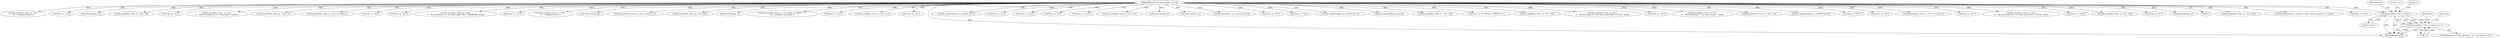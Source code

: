digraph "0_file_4a284c89d6ef11aca34da65da7d673050a5ea320_5@pointer" {
"1001002" [label="(Call,file_printf(ms, \"%s\", m->desc))"];
"1000102" [label="(MethodParameterIn,struct magic_set *ms)"];
"1001001" [label="(Call,file_printf(ms, \"%s\", m->desc) == -1)"];
"1001002" [label="(Call,file_printf(ms, \"%s\", m->desc))"];
"1001001" [label="(Call,file_printf(ms, \"%s\", m->desc) == -1)"];
"1000159" [label="(Call,file_printf(ms, F(ms, m, \"%s\"), buf))"];
"1001029" [label="(Call,file_magerror(ms, \"invalid m->type (%d) in mprint()\", m->type))"];
"1000177" [label="(Call,F(ms, m, \"%d\"))"];
"1000250" [label="(Call,file_printf(ms, F(ms, m, \"%u\"),\n\t\t\t    (unsigned short) v))"];
"1000385" [label="(Call,F(ms, m, \"%s\"))"];
"1000749" [label="(Call,check_fmt(ms, m))"];
"1000834" [label="(Call,file_printf(ms, F(ms, m, \"%s\"), buf))"];
"1000607" [label="(Call,F(ms, m, \"%s\"))"];
"1000675" [label="(Call,file_printf(ms, F(ms, m, \"%s\"),\n\t\t    file_fmttime(p->q + m->num_mask, 0, tbuf)))"];
"1001000" [label="(ControlStructure,if (file_printf(ms, \"%s\", m->desc) == -1))"];
"1000784" [label="(Call,file_printf(ms, F(ms, m, \"%g\"), vf))"];
"1000442" [label="(Call,file_printf(ms, F(ms, m, \"%s\"), m->value.s))"];
"1000677" [label="(Call,F(ms, m, \"%s\"))"];
"1000252" [label="(Call,F(ms, m, \"%u\"))"];
"1000710" [label="(Call,file_printf(ms, F(ms, m, \"%s\"),\n\t\t    file_fmttime(p->q + m->num_mask, FILE_T_WINDOWS, tbuf)))"];
"1000542" [label="(Call,F(ms, m, \"%s\"))"];
"1000175" [label="(Call,file_printf(ms, F(ms, m, \"%d\"),\n\t\t\t    (unsigned char) v))"];
"1000213" [label="(Call,check_fmt(ms, m))"];
"1000326" [label="(Call,file_printf(ms, F(ms, m, \"%u\"), (uint32_t) v))"];
"1000768" [label="(Call,file_printf(ms, F(ms, m, \"%s\"), buf))"];
"1000289" [label="(Call,check_fmt(ms, m))"];
"1000399" [label="(Call,file_printf(ms, F(ms, m, \"%\" INT64_T_FORMAT \"u\"),\n\t\t\t    (unsigned long long) v))"];
"1001005" [label="(Call,m->desc)"];
"1000712" [label="(Call,F(ms, m, \"%s\"))"];
"1000540" [label="(Call,file_printf(ms, F(ms, m, \"%s\"), str))"];
"1000836" [label="(Call,F(ms, m, \"%s\"))"];
"1001042" [label="(MethodReturn,RET)"];
"1000280" [label="(Call,file_signextend(ms, m, (uint64_t)p->l))"];
"1000102" [label="(MethodParameterIn,struct magic_set *ms)"];
"1000236" [label="(Call,F(ms, m, \"%s\"))"];
"1000328" [label="(Call,F(ms, m, \"%u\"))"];
"1000770" [label="(Call,F(ms, m, \"%s\"))"];
"1000161" [label="(Call,F(ms, m, \"%s\"))"];
"1000908" [label="(Call,file_printf(ms, F(ms, m, \"%s\"), cp))"];
"1000815" [label="(Call,check_fmt(ms, m))"];
"1000362" [label="(Call,check_fmt(ms, m))"];
"1001014" [label="(Identifier,t)"];
"1000896" [label="(Call,file_oomem(ms, ms->search.rm_len))"];
"1000910" [label="(Call,F(ms, m, \"%s\"))"];
"1001003" [label="(Identifier,ms)"];
"1000642" [label="(Call,F(ms, m, \"%s\"))"];
"1000204" [label="(Call,file_signextend(ms, m, (uint64_t)p->h))"];
"1000355" [label="(Call,file_signextend(ms, m, p->q))"];
"1000383" [label="(Call,file_printf(ms, F(ms, m, \"%s\"), buf))"];
"1000401" [label="(Call,F(ms, m, \"%\" INT64_T_FORMAT \"u\"))"];
"1000234" [label="(Call,file_printf(ms, F(ms, m, \"%s\"), buf))"];
"1000569" [label="(Call,file_printf(ms, F(ms, m, \"%s\"),\n\t\t    file_fmttime(p->l + m->num_mask, FILE_T_LOCAL, tbuf)))"];
"1000444" [label="(Call,F(ms, m, \"%s\"))"];
"1001004" [label="(Literal,\"%s\")"];
"1000605" [label="(Call,file_printf(ms, F(ms, m, \"%s\"),\n\t\t    file_fmttime(p->l + m->num_mask, 0, tbuf)))"];
"1000850" [label="(Call,file_printf(ms, F(ms, m, \"%g\"), vd))"];
"1000129" [label="(Call,file_signextend(ms, m, (uint64_t)p->b))"];
"1000958" [label="(Call,F(ms, m, \"%s\"))"];
"1000786" [label="(Call,F(ms, m, \"%g\"))"];
"1000956" [label="(Call,file_printf(ms, F(ms, m, \"%s\"), m->value.s))"];
"1000312" [label="(Call,F(ms, m, \"%s\"))"];
"1000640" [label="(Call,file_printf(ms, F(ms, m, \"%s\"),\n\t\t    file_fmttime(p->q + m->num_mask, FILE_T_LOCAL, tbuf)))"];
"1000852" [label="(Call,F(ms, m, \"%g\"))"];
"1000310" [label="(Call,file_printf(ms, F(ms, m, \"%s\"), buf))"];
"1000571" [label="(Call,F(ms, m, \"%s\"))"];
"1001012" [label="(Literal,1)"];
"1001009" [label="(Literal,1)"];
"1001008" [label="(Call,-1)"];
"1000138" [label="(Call,check_fmt(ms, m))"];
"1001002" -> "1001001"  [label="AST: "];
"1001002" -> "1001005"  [label="CFG: "];
"1001003" -> "1001002"  [label="AST: "];
"1001004" -> "1001002"  [label="AST: "];
"1001005" -> "1001002"  [label="AST: "];
"1001009" -> "1001002"  [label="CFG: "];
"1001002" -> "1001042"  [label="DDG: "];
"1001002" -> "1001042"  [label="DDG: "];
"1001002" -> "1001001"  [label="DDG: "];
"1001002" -> "1001001"  [label="DDG: "];
"1001002" -> "1001001"  [label="DDG: "];
"1000102" -> "1001002"  [label="DDG: "];
"1000102" -> "1000101"  [label="AST: "];
"1000102" -> "1001042"  [label="DDG: "];
"1000102" -> "1000129"  [label="DDG: "];
"1000102" -> "1000138"  [label="DDG: "];
"1000102" -> "1000159"  [label="DDG: "];
"1000102" -> "1000161"  [label="DDG: "];
"1000102" -> "1000175"  [label="DDG: "];
"1000102" -> "1000177"  [label="DDG: "];
"1000102" -> "1000204"  [label="DDG: "];
"1000102" -> "1000213"  [label="DDG: "];
"1000102" -> "1000234"  [label="DDG: "];
"1000102" -> "1000236"  [label="DDG: "];
"1000102" -> "1000250"  [label="DDG: "];
"1000102" -> "1000252"  [label="DDG: "];
"1000102" -> "1000280"  [label="DDG: "];
"1000102" -> "1000289"  [label="DDG: "];
"1000102" -> "1000310"  [label="DDG: "];
"1000102" -> "1000312"  [label="DDG: "];
"1000102" -> "1000326"  [label="DDG: "];
"1000102" -> "1000328"  [label="DDG: "];
"1000102" -> "1000355"  [label="DDG: "];
"1000102" -> "1000362"  [label="DDG: "];
"1000102" -> "1000383"  [label="DDG: "];
"1000102" -> "1000385"  [label="DDG: "];
"1000102" -> "1000399"  [label="DDG: "];
"1000102" -> "1000401"  [label="DDG: "];
"1000102" -> "1000442"  [label="DDG: "];
"1000102" -> "1000444"  [label="DDG: "];
"1000102" -> "1000540"  [label="DDG: "];
"1000102" -> "1000542"  [label="DDG: "];
"1000102" -> "1000569"  [label="DDG: "];
"1000102" -> "1000571"  [label="DDG: "];
"1000102" -> "1000605"  [label="DDG: "];
"1000102" -> "1000607"  [label="DDG: "];
"1000102" -> "1000640"  [label="DDG: "];
"1000102" -> "1000642"  [label="DDG: "];
"1000102" -> "1000675"  [label="DDG: "];
"1000102" -> "1000677"  [label="DDG: "];
"1000102" -> "1000710"  [label="DDG: "];
"1000102" -> "1000712"  [label="DDG: "];
"1000102" -> "1000749"  [label="DDG: "];
"1000102" -> "1000768"  [label="DDG: "];
"1000102" -> "1000770"  [label="DDG: "];
"1000102" -> "1000784"  [label="DDG: "];
"1000102" -> "1000786"  [label="DDG: "];
"1000102" -> "1000815"  [label="DDG: "];
"1000102" -> "1000834"  [label="DDG: "];
"1000102" -> "1000836"  [label="DDG: "];
"1000102" -> "1000850"  [label="DDG: "];
"1000102" -> "1000852"  [label="DDG: "];
"1000102" -> "1000896"  [label="DDG: "];
"1000102" -> "1000908"  [label="DDG: "];
"1000102" -> "1000910"  [label="DDG: "];
"1000102" -> "1000956"  [label="DDG: "];
"1000102" -> "1000958"  [label="DDG: "];
"1000102" -> "1001029"  [label="DDG: "];
"1001001" -> "1001000"  [label="AST: "];
"1001001" -> "1001008"  [label="CFG: "];
"1001008" -> "1001001"  [label="AST: "];
"1001012" -> "1001001"  [label="CFG: "];
"1001014" -> "1001001"  [label="CFG: "];
"1001001" -> "1001042"  [label="DDG: "];
"1001001" -> "1001042"  [label="DDG: "];
"1001001" -> "1001042"  [label="DDG: "];
"1001008" -> "1001001"  [label="DDG: "];
}
